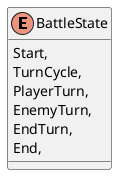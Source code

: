 @startuml
enum BattleState {
    Start,
    TurnCycle,
    PlayerTurn,
    EnemyTurn,
    EndTurn,
    End,
}
@enduml
